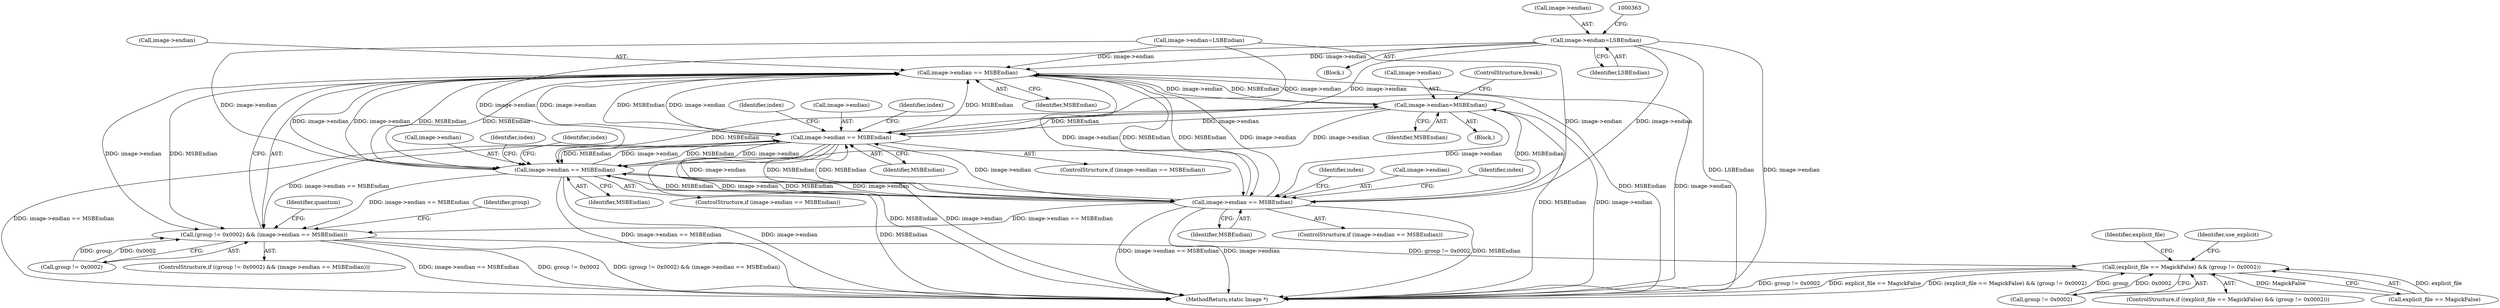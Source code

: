 digraph "0_ImageMagick_16916c8979c32765c542e216b31cee2671b7afe7@pointer" {
"1000357" [label="(Call,image->endian=LSBEndian)"];
"1000619" [label="(Call,image->endian == MSBEndian)"];
"1000615" [label="(Call,(group != 0x0002) && (image->endian == MSBEndian))"];
"1000710" [label="(Call,(explicit_file == MagickFalse) && (group != 0x0002))"];
"1001421" [label="(Call,image->endian=MSBEndian)"];
"1002022" [label="(Call,image->endian == MSBEndian)"];
"1002147" [label="(Call,image->endian == MSBEndian)"];
"1002272" [label="(Call,image->endian == MSBEndian)"];
"1000620" [label="(Call,image->endian)"];
"1002153" [label="(Identifier,index)"];
"1001426" [label="(ControlStructure,break;)"];
"1001413" [label="(Call,image->endian=LSBEndian)"];
"1002022" [label="(Call,image->endian == MSBEndian)"];
"1000145" [label="(Block,)"];
"1002271" [label="(ControlStructure,if (image->endian == MSBEndian))"];
"1000623" [label="(Identifier,MSBEndian)"];
"1002272" [label="(Call,image->endian == MSBEndian)"];
"1000709" [label="(ControlStructure,if ((explicit_file == MagickFalse) && (group != 0x0002)))"];
"1002026" [label="(Identifier,MSBEndian)"];
"1002023" [label="(Call,image->endian)"];
"1002167" [label="(Identifier,index)"];
"1002278" [label="(Identifier,index)"];
"1002292" [label="(Identifier,index)"];
"1000619" [label="(Call,image->endian == MSBEndian)"];
"1001422" [label="(Call,image->endian)"];
"1001421" [label="(Call,image->endian=MSBEndian)"];
"1001425" [label="(Identifier,MSBEndian)"];
"1000718" [label="(Identifier,explicit_file)"];
"1000740" [label="(Identifier,use_explicit)"];
"1001420" [label="(Block,)"];
"1002148" [label="(Call,image->endian)"];
"1000361" [label="(Identifier,LSBEndian)"];
"1004568" [label="(MethodReturn,static Image *)"];
"1002028" [label="(Identifier,index)"];
"1000614" [label="(ControlStructure,if ((group != 0x0002) && (image->endian == MSBEndian)))"];
"1000714" [label="(Call,group != 0x0002)"];
"1000616" [label="(Call,group != 0x0002)"];
"1000652" [label="(Identifier,quantum)"];
"1002021" [label="(ControlStructure,if (image->endian == MSBEndian))"];
"1002151" [label="(Identifier,MSBEndian)"];
"1002146" [label="(ControlStructure,if (image->endian == MSBEndian))"];
"1000357" [label="(Call,image->endian=LSBEndian)"];
"1000615" [label="(Call,(group != 0x0002) && (image->endian == MSBEndian))"];
"1002276" [label="(Identifier,MSBEndian)"];
"1000626" [label="(Identifier,group)"];
"1000711" [label="(Call,explicit_file == MagickFalse)"];
"1000710" [label="(Call,(explicit_file == MagickFalse) && (group != 0x0002))"];
"1002042" [label="(Identifier,index)"];
"1000358" [label="(Call,image->endian)"];
"1002273" [label="(Call,image->endian)"];
"1002147" [label="(Call,image->endian == MSBEndian)"];
"1000357" -> "1000145"  [label="AST: "];
"1000357" -> "1000361"  [label="CFG: "];
"1000358" -> "1000357"  [label="AST: "];
"1000361" -> "1000357"  [label="AST: "];
"1000363" -> "1000357"  [label="CFG: "];
"1000357" -> "1004568"  [label="DDG: LSBEndian"];
"1000357" -> "1004568"  [label="DDG: image->endian"];
"1000357" -> "1000619"  [label="DDG: image->endian"];
"1000357" -> "1002022"  [label="DDG: image->endian"];
"1000357" -> "1002147"  [label="DDG: image->endian"];
"1000357" -> "1002272"  [label="DDG: image->endian"];
"1000619" -> "1000615"  [label="AST: "];
"1000619" -> "1000623"  [label="CFG: "];
"1000620" -> "1000619"  [label="AST: "];
"1000623" -> "1000619"  [label="AST: "];
"1000615" -> "1000619"  [label="CFG: "];
"1000619" -> "1004568"  [label="DDG: MSBEndian"];
"1000619" -> "1004568"  [label="DDG: image->endian"];
"1000619" -> "1000615"  [label="DDG: image->endian"];
"1000619" -> "1000615"  [label="DDG: MSBEndian"];
"1001421" -> "1000619"  [label="DDG: image->endian"];
"1002022" -> "1000619"  [label="DDG: image->endian"];
"1002022" -> "1000619"  [label="DDG: MSBEndian"];
"1002272" -> "1000619"  [label="DDG: image->endian"];
"1002272" -> "1000619"  [label="DDG: MSBEndian"];
"1002147" -> "1000619"  [label="DDG: image->endian"];
"1002147" -> "1000619"  [label="DDG: MSBEndian"];
"1001413" -> "1000619"  [label="DDG: image->endian"];
"1000619" -> "1001421"  [label="DDG: MSBEndian"];
"1000619" -> "1002022"  [label="DDG: image->endian"];
"1000619" -> "1002022"  [label="DDG: MSBEndian"];
"1000619" -> "1002147"  [label="DDG: image->endian"];
"1000619" -> "1002147"  [label="DDG: MSBEndian"];
"1000619" -> "1002272"  [label="DDG: image->endian"];
"1000619" -> "1002272"  [label="DDG: MSBEndian"];
"1000615" -> "1000614"  [label="AST: "];
"1000615" -> "1000616"  [label="CFG: "];
"1000616" -> "1000615"  [label="AST: "];
"1000626" -> "1000615"  [label="CFG: "];
"1000652" -> "1000615"  [label="CFG: "];
"1000615" -> "1004568"  [label="DDG: group != 0x0002"];
"1000615" -> "1004568"  [label="DDG: (group != 0x0002) && (image->endian == MSBEndian)"];
"1000615" -> "1004568"  [label="DDG: image->endian == MSBEndian"];
"1000616" -> "1000615"  [label="DDG: group"];
"1000616" -> "1000615"  [label="DDG: 0x0002"];
"1002022" -> "1000615"  [label="DDG: image->endian == MSBEndian"];
"1002272" -> "1000615"  [label="DDG: image->endian == MSBEndian"];
"1002147" -> "1000615"  [label="DDG: image->endian == MSBEndian"];
"1000615" -> "1000710"  [label="DDG: group != 0x0002"];
"1000710" -> "1000709"  [label="AST: "];
"1000710" -> "1000711"  [label="CFG: "];
"1000710" -> "1000714"  [label="CFG: "];
"1000711" -> "1000710"  [label="AST: "];
"1000714" -> "1000710"  [label="AST: "];
"1000718" -> "1000710"  [label="CFG: "];
"1000740" -> "1000710"  [label="CFG: "];
"1000710" -> "1004568"  [label="DDG: group != 0x0002"];
"1000710" -> "1004568"  [label="DDG: explicit_file == MagickFalse"];
"1000710" -> "1004568"  [label="DDG: (explicit_file == MagickFalse) && (group != 0x0002)"];
"1000711" -> "1000710"  [label="DDG: explicit_file"];
"1000711" -> "1000710"  [label="DDG: MagickFalse"];
"1000714" -> "1000710"  [label="DDG: group"];
"1000714" -> "1000710"  [label="DDG: 0x0002"];
"1001421" -> "1001420"  [label="AST: "];
"1001421" -> "1001425"  [label="CFG: "];
"1001422" -> "1001421"  [label="AST: "];
"1001425" -> "1001421"  [label="AST: "];
"1001426" -> "1001421"  [label="CFG: "];
"1001421" -> "1004568"  [label="DDG: image->endian"];
"1001421" -> "1004568"  [label="DDG: MSBEndian"];
"1002147" -> "1001421"  [label="DDG: MSBEndian"];
"1002022" -> "1001421"  [label="DDG: MSBEndian"];
"1002272" -> "1001421"  [label="DDG: MSBEndian"];
"1001421" -> "1002022"  [label="DDG: image->endian"];
"1001421" -> "1002147"  [label="DDG: image->endian"];
"1001421" -> "1002272"  [label="DDG: image->endian"];
"1002022" -> "1002021"  [label="AST: "];
"1002022" -> "1002026"  [label="CFG: "];
"1002023" -> "1002022"  [label="AST: "];
"1002026" -> "1002022"  [label="AST: "];
"1002028" -> "1002022"  [label="CFG: "];
"1002042" -> "1002022"  [label="CFG: "];
"1002022" -> "1004568"  [label="DDG: image->endian == MSBEndian"];
"1002022" -> "1004568"  [label="DDG: image->endian"];
"1002022" -> "1004568"  [label="DDG: MSBEndian"];
"1002272" -> "1002022"  [label="DDG: image->endian"];
"1002272" -> "1002022"  [label="DDG: MSBEndian"];
"1002147" -> "1002022"  [label="DDG: image->endian"];
"1002147" -> "1002022"  [label="DDG: MSBEndian"];
"1001413" -> "1002022"  [label="DDG: image->endian"];
"1002022" -> "1002147"  [label="DDG: image->endian"];
"1002022" -> "1002147"  [label="DDG: MSBEndian"];
"1002022" -> "1002272"  [label="DDG: image->endian"];
"1002022" -> "1002272"  [label="DDG: MSBEndian"];
"1002147" -> "1002146"  [label="AST: "];
"1002147" -> "1002151"  [label="CFG: "];
"1002148" -> "1002147"  [label="AST: "];
"1002151" -> "1002147"  [label="AST: "];
"1002153" -> "1002147"  [label="CFG: "];
"1002167" -> "1002147"  [label="CFG: "];
"1002147" -> "1004568"  [label="DDG: image->endian == MSBEndian"];
"1002147" -> "1004568"  [label="DDG: image->endian"];
"1002147" -> "1004568"  [label="DDG: MSBEndian"];
"1002272" -> "1002147"  [label="DDG: image->endian"];
"1002272" -> "1002147"  [label="DDG: MSBEndian"];
"1001413" -> "1002147"  [label="DDG: image->endian"];
"1002147" -> "1002272"  [label="DDG: image->endian"];
"1002147" -> "1002272"  [label="DDG: MSBEndian"];
"1002272" -> "1002271"  [label="AST: "];
"1002272" -> "1002276"  [label="CFG: "];
"1002273" -> "1002272"  [label="AST: "];
"1002276" -> "1002272"  [label="AST: "];
"1002278" -> "1002272"  [label="CFG: "];
"1002292" -> "1002272"  [label="CFG: "];
"1002272" -> "1004568"  [label="DDG: image->endian == MSBEndian"];
"1002272" -> "1004568"  [label="DDG: image->endian"];
"1002272" -> "1004568"  [label="DDG: MSBEndian"];
"1001413" -> "1002272"  [label="DDG: image->endian"];
}
